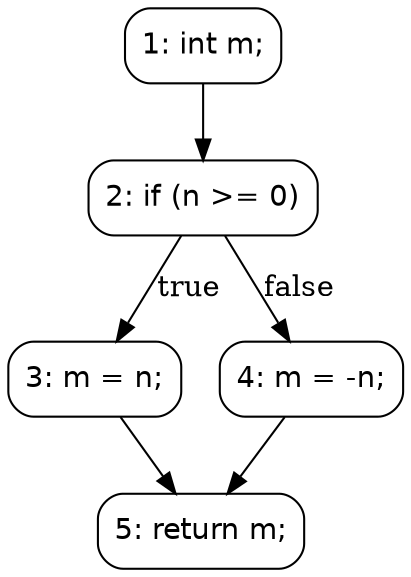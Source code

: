 digraph my_abs_CFG {
    node [shape=box, style=rounded, fontname="Helvetica"];
    N1 [label="1: int m;"];
    N2 [label="2: if (n >= 0)"];
    N3 [label="3: m = n;"];
    N4 [label="4: m = -n;"];
    N5 [label="5: return m;"];
    N1 -> N2;
    N2 -> N3 [label="true"];
    N2 -> N4 [label="false"];
    N3 -> N5;
    N4 -> N5;
}